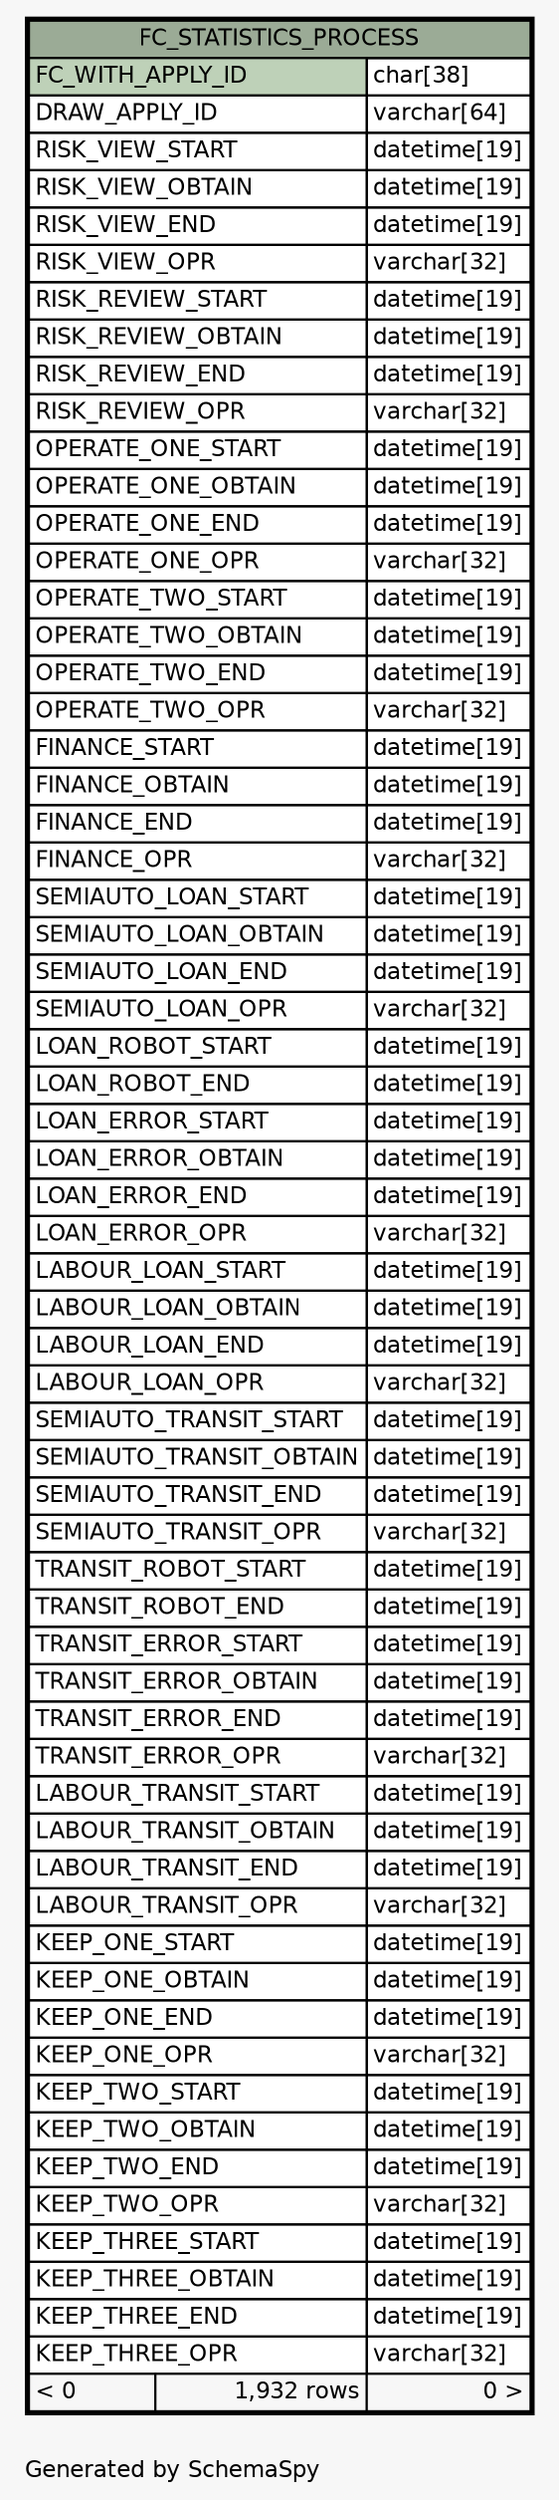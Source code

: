 // dot 2.26.0 on Linux 2.6.32-504.8.1.el6.x86_64
// SchemaSpy rev 590
digraph "oneDegreeRelationshipsDiagram" {
  graph [
    rankdir="RL"
    bgcolor="#f7f7f7"
    label="\nGenerated by SchemaSpy"
    labeljust="l"
    nodesep="0.18"
    ranksep="0.46"
    fontname="Helvetica"
    fontsize="11"
  ];
  node [
    fontname="Helvetica"
    fontsize="11"
    shape="plaintext"
  ];
  edge [
    arrowsize="0.8"
  ];
  "FC_STATISTICS_PROCESS" [
    label=<
    <TABLE BORDER="2" CELLBORDER="1" CELLSPACING="0" BGCOLOR="#ffffff">
      <TR><TD COLSPAN="3" BGCOLOR="#9bab96" ALIGN="CENTER">FC_STATISTICS_PROCESS</TD></TR>
      <TR><TD PORT="FC_WITH_APPLY_ID" COLSPAN="2" BGCOLOR="#bed1b8" ALIGN="LEFT">FC_WITH_APPLY_ID</TD><TD PORT="FC_WITH_APPLY_ID.type" ALIGN="LEFT">char[38]</TD></TR>
      <TR><TD PORT="DRAW_APPLY_ID" COLSPAN="2" ALIGN="LEFT">DRAW_APPLY_ID</TD><TD PORT="DRAW_APPLY_ID.type" ALIGN="LEFT">varchar[64]</TD></TR>
      <TR><TD PORT="RISK_VIEW_START" COLSPAN="2" ALIGN="LEFT">RISK_VIEW_START</TD><TD PORT="RISK_VIEW_START.type" ALIGN="LEFT">datetime[19]</TD></TR>
      <TR><TD PORT="RISK_VIEW_OBTAIN" COLSPAN="2" ALIGN="LEFT">RISK_VIEW_OBTAIN</TD><TD PORT="RISK_VIEW_OBTAIN.type" ALIGN="LEFT">datetime[19]</TD></TR>
      <TR><TD PORT="RISK_VIEW_END" COLSPAN="2" ALIGN="LEFT">RISK_VIEW_END</TD><TD PORT="RISK_VIEW_END.type" ALIGN="LEFT">datetime[19]</TD></TR>
      <TR><TD PORT="RISK_VIEW_OPR" COLSPAN="2" ALIGN="LEFT">RISK_VIEW_OPR</TD><TD PORT="RISK_VIEW_OPR.type" ALIGN="LEFT">varchar[32]</TD></TR>
      <TR><TD PORT="RISK_REVIEW_START" COLSPAN="2" ALIGN="LEFT">RISK_REVIEW_START</TD><TD PORT="RISK_REVIEW_START.type" ALIGN="LEFT">datetime[19]</TD></TR>
      <TR><TD PORT="RISK_REVIEW_OBTAIN" COLSPAN="2" ALIGN="LEFT">RISK_REVIEW_OBTAIN</TD><TD PORT="RISK_REVIEW_OBTAIN.type" ALIGN="LEFT">datetime[19]</TD></TR>
      <TR><TD PORT="RISK_REVIEW_END" COLSPAN="2" ALIGN="LEFT">RISK_REVIEW_END</TD><TD PORT="RISK_REVIEW_END.type" ALIGN="LEFT">datetime[19]</TD></TR>
      <TR><TD PORT="RISK_REVIEW_OPR" COLSPAN="2" ALIGN="LEFT">RISK_REVIEW_OPR</TD><TD PORT="RISK_REVIEW_OPR.type" ALIGN="LEFT">varchar[32]</TD></TR>
      <TR><TD PORT="OPERATE_ONE_START" COLSPAN="2" ALIGN="LEFT">OPERATE_ONE_START</TD><TD PORT="OPERATE_ONE_START.type" ALIGN="LEFT">datetime[19]</TD></TR>
      <TR><TD PORT="OPERATE_ONE_OBTAIN" COLSPAN="2" ALIGN="LEFT">OPERATE_ONE_OBTAIN</TD><TD PORT="OPERATE_ONE_OBTAIN.type" ALIGN="LEFT">datetime[19]</TD></TR>
      <TR><TD PORT="OPERATE_ONE_END" COLSPAN="2" ALIGN="LEFT">OPERATE_ONE_END</TD><TD PORT="OPERATE_ONE_END.type" ALIGN="LEFT">datetime[19]</TD></TR>
      <TR><TD PORT="OPERATE_ONE_OPR" COLSPAN="2" ALIGN="LEFT">OPERATE_ONE_OPR</TD><TD PORT="OPERATE_ONE_OPR.type" ALIGN="LEFT">varchar[32]</TD></TR>
      <TR><TD PORT="OPERATE_TWO_START" COLSPAN="2" ALIGN="LEFT">OPERATE_TWO_START</TD><TD PORT="OPERATE_TWO_START.type" ALIGN="LEFT">datetime[19]</TD></TR>
      <TR><TD PORT="OPERATE_TWO_OBTAIN" COLSPAN="2" ALIGN="LEFT">OPERATE_TWO_OBTAIN</TD><TD PORT="OPERATE_TWO_OBTAIN.type" ALIGN="LEFT">datetime[19]</TD></TR>
      <TR><TD PORT="OPERATE_TWO_END" COLSPAN="2" ALIGN="LEFT">OPERATE_TWO_END</TD><TD PORT="OPERATE_TWO_END.type" ALIGN="LEFT">datetime[19]</TD></TR>
      <TR><TD PORT="OPERATE_TWO_OPR" COLSPAN="2" ALIGN="LEFT">OPERATE_TWO_OPR</TD><TD PORT="OPERATE_TWO_OPR.type" ALIGN="LEFT">varchar[32]</TD></TR>
      <TR><TD PORT="FINANCE_START" COLSPAN="2" ALIGN="LEFT">FINANCE_START</TD><TD PORT="FINANCE_START.type" ALIGN="LEFT">datetime[19]</TD></TR>
      <TR><TD PORT="FINANCE_OBTAIN" COLSPAN="2" ALIGN="LEFT">FINANCE_OBTAIN</TD><TD PORT="FINANCE_OBTAIN.type" ALIGN="LEFT">datetime[19]</TD></TR>
      <TR><TD PORT="FINANCE_END" COLSPAN="2" ALIGN="LEFT">FINANCE_END</TD><TD PORT="FINANCE_END.type" ALIGN="LEFT">datetime[19]</TD></TR>
      <TR><TD PORT="FINANCE_OPR" COLSPAN="2" ALIGN="LEFT">FINANCE_OPR</TD><TD PORT="FINANCE_OPR.type" ALIGN="LEFT">varchar[32]</TD></TR>
      <TR><TD PORT="SEMIAUTO_LOAN_START" COLSPAN="2" ALIGN="LEFT">SEMIAUTO_LOAN_START</TD><TD PORT="SEMIAUTO_LOAN_START.type" ALIGN="LEFT">datetime[19]</TD></TR>
      <TR><TD PORT="SEMIAUTO_LOAN_OBTAIN" COLSPAN="2" ALIGN="LEFT">SEMIAUTO_LOAN_OBTAIN</TD><TD PORT="SEMIAUTO_LOAN_OBTAIN.type" ALIGN="LEFT">datetime[19]</TD></TR>
      <TR><TD PORT="SEMIAUTO_LOAN_END" COLSPAN="2" ALIGN="LEFT">SEMIAUTO_LOAN_END</TD><TD PORT="SEMIAUTO_LOAN_END.type" ALIGN="LEFT">datetime[19]</TD></TR>
      <TR><TD PORT="SEMIAUTO_LOAN_OPR" COLSPAN="2" ALIGN="LEFT">SEMIAUTO_LOAN_OPR</TD><TD PORT="SEMIAUTO_LOAN_OPR.type" ALIGN="LEFT">varchar[32]</TD></TR>
      <TR><TD PORT="LOAN_ROBOT_START" COLSPAN="2" ALIGN="LEFT">LOAN_ROBOT_START</TD><TD PORT="LOAN_ROBOT_START.type" ALIGN="LEFT">datetime[19]</TD></TR>
      <TR><TD PORT="LOAN_ROBOT_END" COLSPAN="2" ALIGN="LEFT">LOAN_ROBOT_END</TD><TD PORT="LOAN_ROBOT_END.type" ALIGN="LEFT">datetime[19]</TD></TR>
      <TR><TD PORT="LOAN_ERROR_START" COLSPAN="2" ALIGN="LEFT">LOAN_ERROR_START</TD><TD PORT="LOAN_ERROR_START.type" ALIGN="LEFT">datetime[19]</TD></TR>
      <TR><TD PORT="LOAN_ERROR_OBTAIN" COLSPAN="2" ALIGN="LEFT">LOAN_ERROR_OBTAIN</TD><TD PORT="LOAN_ERROR_OBTAIN.type" ALIGN="LEFT">datetime[19]</TD></TR>
      <TR><TD PORT="LOAN_ERROR_END" COLSPAN="2" ALIGN="LEFT">LOAN_ERROR_END</TD><TD PORT="LOAN_ERROR_END.type" ALIGN="LEFT">datetime[19]</TD></TR>
      <TR><TD PORT="LOAN_ERROR_OPR" COLSPAN="2" ALIGN="LEFT">LOAN_ERROR_OPR</TD><TD PORT="LOAN_ERROR_OPR.type" ALIGN="LEFT">varchar[32]</TD></TR>
      <TR><TD PORT="LABOUR_LOAN_START" COLSPAN="2" ALIGN="LEFT">LABOUR_LOAN_START</TD><TD PORT="LABOUR_LOAN_START.type" ALIGN="LEFT">datetime[19]</TD></TR>
      <TR><TD PORT="LABOUR_LOAN_OBTAIN" COLSPAN="2" ALIGN="LEFT">LABOUR_LOAN_OBTAIN</TD><TD PORT="LABOUR_LOAN_OBTAIN.type" ALIGN="LEFT">datetime[19]</TD></TR>
      <TR><TD PORT="LABOUR_LOAN_END" COLSPAN="2" ALIGN="LEFT">LABOUR_LOAN_END</TD><TD PORT="LABOUR_LOAN_END.type" ALIGN="LEFT">datetime[19]</TD></TR>
      <TR><TD PORT="LABOUR_LOAN_OPR" COLSPAN="2" ALIGN="LEFT">LABOUR_LOAN_OPR</TD><TD PORT="LABOUR_LOAN_OPR.type" ALIGN="LEFT">varchar[32]</TD></TR>
      <TR><TD PORT="SEMIAUTO_TRANSIT_START" COLSPAN="2" ALIGN="LEFT">SEMIAUTO_TRANSIT_START</TD><TD PORT="SEMIAUTO_TRANSIT_START.type" ALIGN="LEFT">datetime[19]</TD></TR>
      <TR><TD PORT="SEMIAUTO_TRANSIT_OBTAIN" COLSPAN="2" ALIGN="LEFT">SEMIAUTO_TRANSIT_OBTAIN</TD><TD PORT="SEMIAUTO_TRANSIT_OBTAIN.type" ALIGN="LEFT">datetime[19]</TD></TR>
      <TR><TD PORT="SEMIAUTO_TRANSIT_END" COLSPAN="2" ALIGN="LEFT">SEMIAUTO_TRANSIT_END</TD><TD PORT="SEMIAUTO_TRANSIT_END.type" ALIGN="LEFT">datetime[19]</TD></TR>
      <TR><TD PORT="SEMIAUTO_TRANSIT_OPR" COLSPAN="2" ALIGN="LEFT">SEMIAUTO_TRANSIT_OPR</TD><TD PORT="SEMIAUTO_TRANSIT_OPR.type" ALIGN="LEFT">varchar[32]</TD></TR>
      <TR><TD PORT="TRANSIT_ROBOT_START" COLSPAN="2" ALIGN="LEFT">TRANSIT_ROBOT_START</TD><TD PORT="TRANSIT_ROBOT_START.type" ALIGN="LEFT">datetime[19]</TD></TR>
      <TR><TD PORT="TRANSIT_ROBOT_END" COLSPAN="2" ALIGN="LEFT">TRANSIT_ROBOT_END</TD><TD PORT="TRANSIT_ROBOT_END.type" ALIGN="LEFT">datetime[19]</TD></TR>
      <TR><TD PORT="TRANSIT_ERROR_START" COLSPAN="2" ALIGN="LEFT">TRANSIT_ERROR_START</TD><TD PORT="TRANSIT_ERROR_START.type" ALIGN="LEFT">datetime[19]</TD></TR>
      <TR><TD PORT="TRANSIT_ERROR_OBTAIN" COLSPAN="2" ALIGN="LEFT">TRANSIT_ERROR_OBTAIN</TD><TD PORT="TRANSIT_ERROR_OBTAIN.type" ALIGN="LEFT">datetime[19]</TD></TR>
      <TR><TD PORT="TRANSIT_ERROR_END" COLSPAN="2" ALIGN="LEFT">TRANSIT_ERROR_END</TD><TD PORT="TRANSIT_ERROR_END.type" ALIGN="LEFT">datetime[19]</TD></TR>
      <TR><TD PORT="TRANSIT_ERROR_OPR" COLSPAN="2" ALIGN="LEFT">TRANSIT_ERROR_OPR</TD><TD PORT="TRANSIT_ERROR_OPR.type" ALIGN="LEFT">varchar[32]</TD></TR>
      <TR><TD PORT="LABOUR_TRANSIT_START" COLSPAN="2" ALIGN="LEFT">LABOUR_TRANSIT_START</TD><TD PORT="LABOUR_TRANSIT_START.type" ALIGN="LEFT">datetime[19]</TD></TR>
      <TR><TD PORT="LABOUR_TRANSIT_OBTAIN" COLSPAN="2" ALIGN="LEFT">LABOUR_TRANSIT_OBTAIN</TD><TD PORT="LABOUR_TRANSIT_OBTAIN.type" ALIGN="LEFT">datetime[19]</TD></TR>
      <TR><TD PORT="LABOUR_TRANSIT_END" COLSPAN="2" ALIGN="LEFT">LABOUR_TRANSIT_END</TD><TD PORT="LABOUR_TRANSIT_END.type" ALIGN="LEFT">datetime[19]</TD></TR>
      <TR><TD PORT="LABOUR_TRANSIT_OPR" COLSPAN="2" ALIGN="LEFT">LABOUR_TRANSIT_OPR</TD><TD PORT="LABOUR_TRANSIT_OPR.type" ALIGN="LEFT">varchar[32]</TD></TR>
      <TR><TD PORT="KEEP_ONE_START" COLSPAN="2" ALIGN="LEFT">KEEP_ONE_START</TD><TD PORT="KEEP_ONE_START.type" ALIGN="LEFT">datetime[19]</TD></TR>
      <TR><TD PORT="KEEP_ONE_OBTAIN" COLSPAN="2" ALIGN="LEFT">KEEP_ONE_OBTAIN</TD><TD PORT="KEEP_ONE_OBTAIN.type" ALIGN="LEFT">datetime[19]</TD></TR>
      <TR><TD PORT="KEEP_ONE_END" COLSPAN="2" ALIGN="LEFT">KEEP_ONE_END</TD><TD PORT="KEEP_ONE_END.type" ALIGN="LEFT">datetime[19]</TD></TR>
      <TR><TD PORT="KEEP_ONE_OPR" COLSPAN="2" ALIGN="LEFT">KEEP_ONE_OPR</TD><TD PORT="KEEP_ONE_OPR.type" ALIGN="LEFT">varchar[32]</TD></TR>
      <TR><TD PORT="KEEP_TWO_START" COLSPAN="2" ALIGN="LEFT">KEEP_TWO_START</TD><TD PORT="KEEP_TWO_START.type" ALIGN="LEFT">datetime[19]</TD></TR>
      <TR><TD PORT="KEEP_TWO_OBTAIN" COLSPAN="2" ALIGN="LEFT">KEEP_TWO_OBTAIN</TD><TD PORT="KEEP_TWO_OBTAIN.type" ALIGN="LEFT">datetime[19]</TD></TR>
      <TR><TD PORT="KEEP_TWO_END" COLSPAN="2" ALIGN="LEFT">KEEP_TWO_END</TD><TD PORT="KEEP_TWO_END.type" ALIGN="LEFT">datetime[19]</TD></TR>
      <TR><TD PORT="KEEP_TWO_OPR" COLSPAN="2" ALIGN="LEFT">KEEP_TWO_OPR</TD><TD PORT="KEEP_TWO_OPR.type" ALIGN="LEFT">varchar[32]</TD></TR>
      <TR><TD PORT="KEEP_THREE_START" COLSPAN="2" ALIGN="LEFT">KEEP_THREE_START</TD><TD PORT="KEEP_THREE_START.type" ALIGN="LEFT">datetime[19]</TD></TR>
      <TR><TD PORT="KEEP_THREE_OBTAIN" COLSPAN="2" ALIGN="LEFT">KEEP_THREE_OBTAIN</TD><TD PORT="KEEP_THREE_OBTAIN.type" ALIGN="LEFT">datetime[19]</TD></TR>
      <TR><TD PORT="KEEP_THREE_END" COLSPAN="2" ALIGN="LEFT">KEEP_THREE_END</TD><TD PORT="KEEP_THREE_END.type" ALIGN="LEFT">datetime[19]</TD></TR>
      <TR><TD PORT="KEEP_THREE_OPR" COLSPAN="2" ALIGN="LEFT">KEEP_THREE_OPR</TD><TD PORT="KEEP_THREE_OPR.type" ALIGN="LEFT">varchar[32]</TD></TR>
      <TR><TD ALIGN="LEFT" BGCOLOR="#f7f7f7">&lt; 0</TD><TD ALIGN="RIGHT" BGCOLOR="#f7f7f7">1,932 rows</TD><TD ALIGN="RIGHT" BGCOLOR="#f7f7f7">0 &gt;</TD></TR>
    </TABLE>>
    URL="FC_STATISTICS_PROCESS.html"
    tooltip="FC_STATISTICS_PROCESS"
  ];
}
